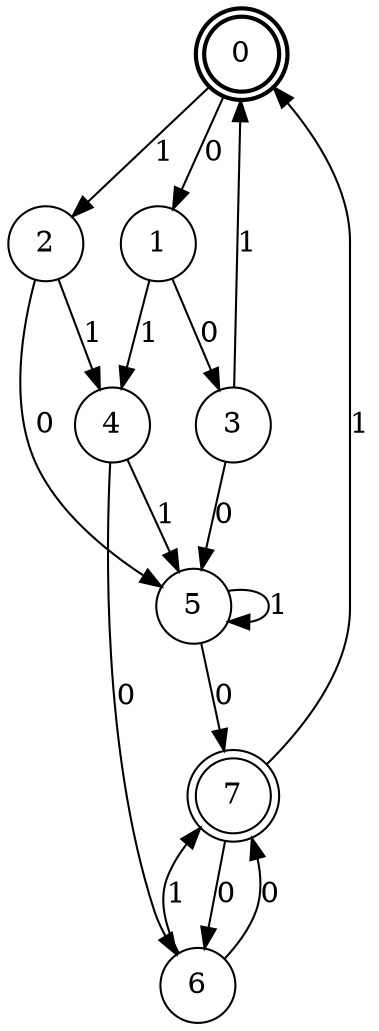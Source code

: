 digraph Automat {
    node [shape = circle];
    0 [style = "bold"];
    0 [peripheries=2]
    0 -> 1 [label = "0"];
    0 -> 2 [label = "1"];
    1 -> 3 [label = "0"];
    1 -> 4 [label = "1"];
    2 -> 5 [label = "0"];
    2 -> 4 [label = "1"];
    3 -> 5 [label = "0"];
    3 -> 0 [label = "1"];
    4 -> 6 [label = "0"];
    4 -> 5 [label = "1"];
    5 -> 7 [label = "0"];
    5 -> 5 [label = "1"];
    6 -> 7 [label = "0"];
    6 -> 7 [label = "1"];
    7 [peripheries=2]
    7 -> 6 [label = "0"];
    7 -> 0 [label = "1"];
}
